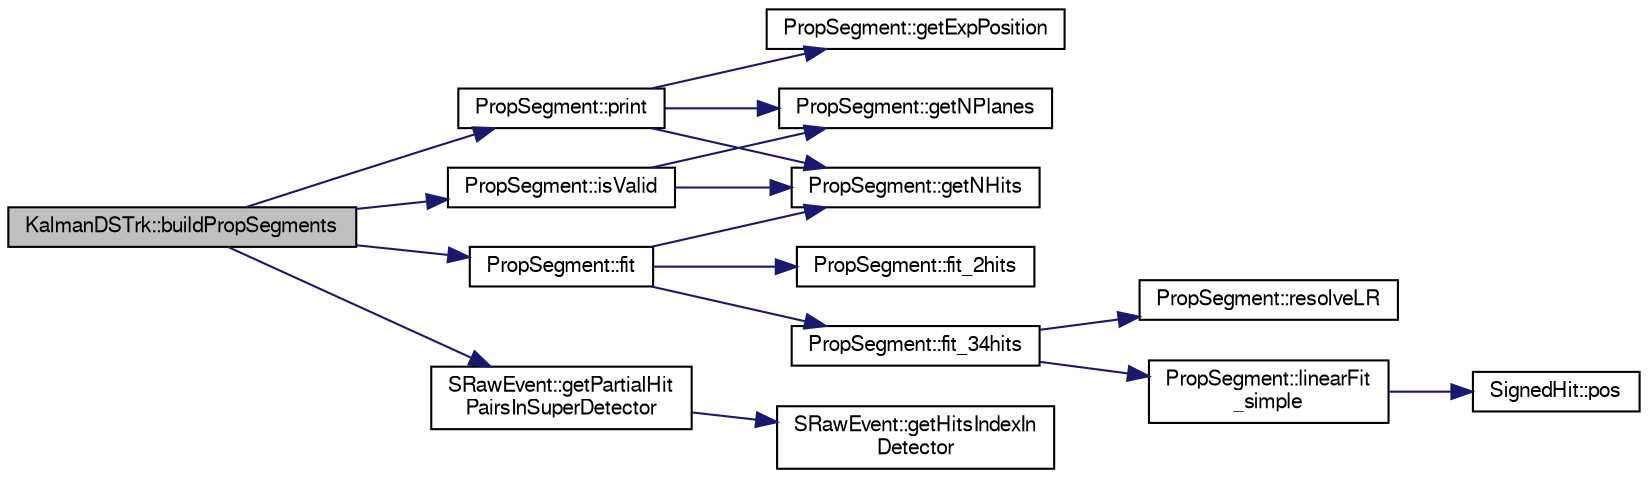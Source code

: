 digraph "KalmanDSTrk::buildPropSegments"
{
  bgcolor="transparent";
  edge [fontname="FreeSans",fontsize="10",labelfontname="FreeSans",labelfontsize="10"];
  node [fontname="FreeSans",fontsize="10",shape=record];
  rankdir="LR";
  Node1 [label="KalmanDSTrk::buildPropSegments",height=0.2,width=0.4,color="black", fillcolor="grey75", style="filled" fontcolor="black"];
  Node1 -> Node2 [color="midnightblue",fontsize="10",style="solid",fontname="FreeSans"];
  Node2 [label="PropSegment::fit",height=0.2,width=0.4,color="black",URL="$d0/d1e/classPropSegment.html#a50efd15badce32c007c6e1178b2ce977"];
  Node2 -> Node3 [color="midnightblue",fontsize="10",style="solid",fontname="FreeSans"];
  Node3 [label="PropSegment::getNHits",height=0.2,width=0.4,color="black",URL="$d0/d1e/classPropSegment.html#a9642b31a718683d585cc9f92e0e372c5"];
  Node2 -> Node4 [color="midnightblue",fontsize="10",style="solid",fontname="FreeSans"];
  Node4 [label="PropSegment::fit_2hits",height=0.2,width=0.4,color="black",URL="$d0/d1e/classPropSegment.html#ad850340623d574dc60447e572794b798"];
  Node2 -> Node5 [color="midnightblue",fontsize="10",style="solid",fontname="FreeSans"];
  Node5 [label="PropSegment::fit_34hits",height=0.2,width=0.4,color="black",URL="$d0/d1e/classPropSegment.html#aca28cdf1a12ff0d4a0c58a5fbd595dff"];
  Node5 -> Node6 [color="midnightblue",fontsize="10",style="solid",fontname="FreeSans"];
  Node6 [label="PropSegment::resolveLR",height=0.2,width=0.4,color="black",URL="$d0/d1e/classPropSegment.html#a81e4f482e41368e5d21508ec8f4a765f"];
  Node5 -> Node7 [color="midnightblue",fontsize="10",style="solid",fontname="FreeSans"];
  Node7 [label="PropSegment::linearFit\l_simple",height=0.2,width=0.4,color="black",URL="$d0/d1e/classPropSegment.html#aff06825f6828f0eb58be0ea6ae8ec805"];
  Node7 -> Node8 [color="midnightblue",fontsize="10",style="solid",fontname="FreeSans"];
  Node8 [label="SignedHit::pos",height=0.2,width=0.4,color="black",URL="$de/d45/classSignedHit.html#aa752a613465f50fc640689c0b3eb99b5"];
  Node1 -> Node9 [color="midnightblue",fontsize="10",style="solid",fontname="FreeSans"];
  Node9 [label="SRawEvent::getPartialHit\lPairsInSuperDetector",height=0.2,width=0.4,color="black",URL="$d5/d83/classSRawEvent.html#a33468312a0fdd8ebe82ce5f56ce0f1c8"];
  Node9 -> Node10 [color="midnightblue",fontsize="10",style="solid",fontname="FreeSans"];
  Node10 [label="SRawEvent::getHitsIndexIn\lDetector",height=0.2,width=0.4,color="black",URL="$d5/d83/classSRawEvent.html#acf9e10bcf22a77325de8cfc82dc772e0",tooltip="Gets. "];
  Node1 -> Node11 [color="midnightblue",fontsize="10",style="solid",fontname="FreeSans"];
  Node11 [label="PropSegment::isValid",height=0.2,width=0.4,color="black",URL="$d0/d1e/classPropSegment.html#a611e23de53072596ca60acbdfd397345",tooltip="isValid returns non zero if object contains vailid data "];
  Node11 -> Node3 [color="midnightblue",fontsize="10",style="solid",fontname="FreeSans"];
  Node11 -> Node12 [color="midnightblue",fontsize="10",style="solid",fontname="FreeSans"];
  Node12 [label="PropSegment::getNPlanes",height=0.2,width=0.4,color="black",URL="$d0/d1e/classPropSegment.html#ac9d12f6f1989c4165c36e82622932a12"];
  Node1 -> Node13 [color="midnightblue",fontsize="10",style="solid",fontname="FreeSans"];
  Node13 [label="PropSegment::print",height=0.2,width=0.4,color="black",URL="$d0/d1e/classPropSegment.html#a04dbc4d41941e680c639e94c335768c6"];
  Node13 -> Node3 [color="midnightblue",fontsize="10",style="solid",fontname="FreeSans"];
  Node13 -> Node12 [color="midnightblue",fontsize="10",style="solid",fontname="FreeSans"];
  Node13 -> Node14 [color="midnightblue",fontsize="10",style="solid",fontname="FreeSans"];
  Node14 [label="PropSegment::getExpPosition",height=0.2,width=0.4,color="black",URL="$d0/d1e/classPropSegment.html#a33d7789b109a4815fc5c76d391003df9"];
}
